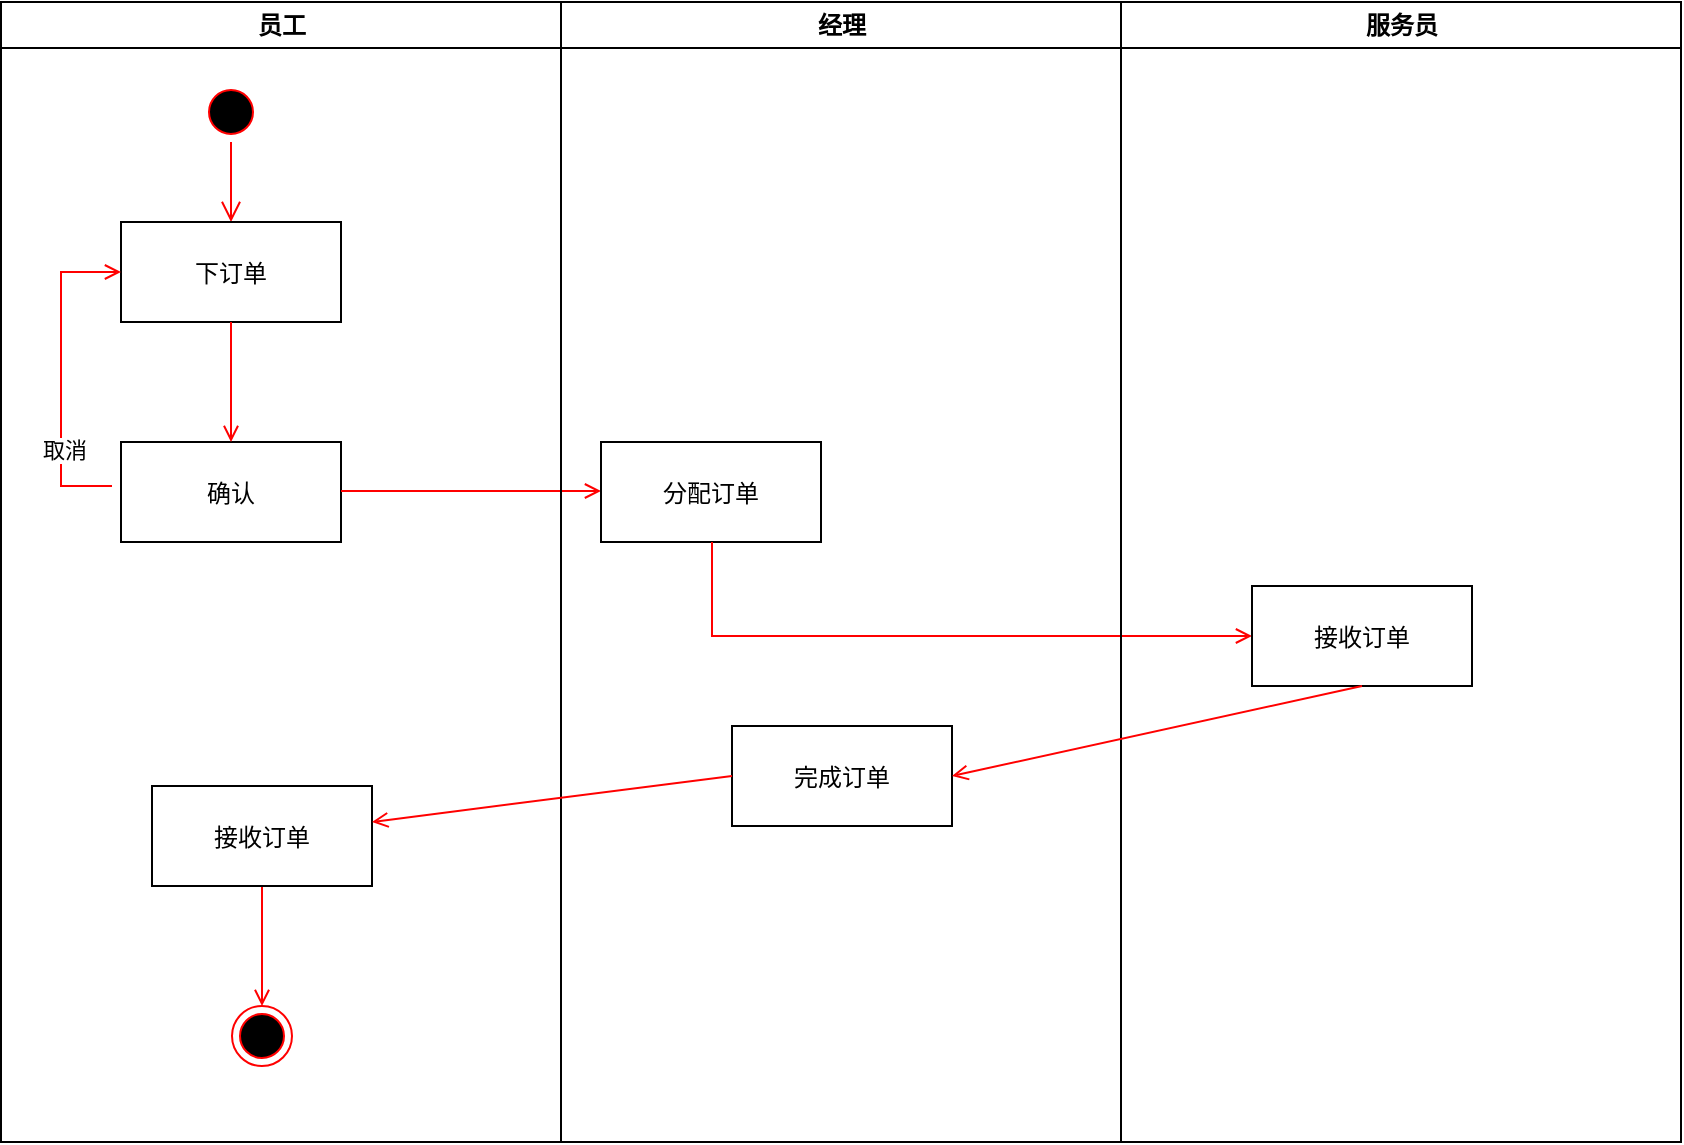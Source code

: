 <mxfile version="24.0.4" type="device">
  <diagram name="Page-1" id="e7e014a7-5840-1c2e-5031-d8a46d1fe8dd">
    <mxGraphModel dx="1278" dy="606" grid="1" gridSize="10" guides="1" tooltips="1" connect="1" arrows="1" fold="1" page="1" pageScale="1" pageWidth="1169" pageHeight="826" background="none" math="0" shadow="0">
      <root>
        <mxCell id="0" />
        <mxCell id="1" parent="0" />
        <mxCell id="2" value="员工" style="swimlane;whiteSpace=wrap" parent="1" vertex="1">
          <mxGeometry x="164.5" y="128" width="280" height="570" as="geometry" />
        </mxCell>
        <mxCell id="5" value="" style="ellipse;shape=startState;fillColor=#000000;strokeColor=#ff0000;" parent="2" vertex="1">
          <mxGeometry x="100" y="40" width="30" height="30" as="geometry" />
        </mxCell>
        <mxCell id="6" value="" style="edgeStyle=elbowEdgeStyle;elbow=horizontal;verticalAlign=bottom;endArrow=open;endSize=8;strokeColor=#FF0000;endFill=1;rounded=0" parent="2" source="5" target="7" edge="1">
          <mxGeometry x="100" y="40" as="geometry">
            <mxPoint x="115" y="110" as="targetPoint" />
          </mxGeometry>
        </mxCell>
        <mxCell id="7" value="下订单" style="" parent="2" vertex="1">
          <mxGeometry x="60" y="110" width="110" height="50" as="geometry" />
        </mxCell>
        <mxCell id="8" value="确认" style="" parent="2" vertex="1">
          <mxGeometry x="60" y="220" width="110" height="50" as="geometry" />
        </mxCell>
        <mxCell id="9" value="" style="endArrow=open;strokeColor=#FF0000;endFill=1;rounded=0" parent="2" source="7" target="8" edge="1">
          <mxGeometry relative="1" as="geometry" />
        </mxCell>
        <mxCell id="12" value="" style="edgeStyle=elbowEdgeStyle;elbow=horizontal;strokeColor=#FF0000;endArrow=open;endFill=1;rounded=0" parent="2" target="7" edge="1">
          <mxGeometry width="100" height="100" relative="1" as="geometry">
            <mxPoint x="55.5" y="242" as="sourcePoint" />
            <mxPoint x="260" y="190" as="targetPoint" />
            <Array as="points">
              <mxPoint x="30" y="250" />
            </Array>
          </mxGeometry>
        </mxCell>
        <mxCell id="jAcN_t1HdwZrbGnF97Sd-41" value="取消" style="edgeLabel;html=1;align=center;verticalAlign=middle;resizable=0;points=[];" vertex="1" connectable="0" parent="12">
          <mxGeometry x="-0.462" y="-1" relative="1" as="geometry">
            <mxPoint as="offset" />
          </mxGeometry>
        </mxCell>
        <mxCell id="20" value="" style="endArrow=open;strokeColor=#FF0000;endFill=1;rounded=0" parent="2" edge="1">
          <mxGeometry relative="1" as="geometry">
            <mxPoint x="170" y="244.5" as="sourcePoint" />
            <mxPoint x="300" y="244.5" as="targetPoint" />
          </mxGeometry>
        </mxCell>
        <mxCell id="39" value="" style="endArrow=open;strokeColor=#FF0000;endFill=1;rounded=0;exitX=0.5;exitY=1;exitDx=0;exitDy=0;entryX=0.5;entryY=0;entryDx=0;entryDy=0;" parent="2" source="jAcN_t1HdwZrbGnF97Sd-42" target="38" edge="1">
          <mxGeometry relative="1" as="geometry">
            <mxPoint x="80.399" y="352" as="sourcePoint" />
            <mxPoint x="99.995" y="510.109" as="targetPoint" />
          </mxGeometry>
        </mxCell>
        <mxCell id="38" value="" style="ellipse;shape=endState;fillColor=#000000;strokeColor=#ff0000" parent="2" vertex="1">
          <mxGeometry x="115.5" y="502" width="30" height="30" as="geometry" />
        </mxCell>
        <mxCell id="jAcN_t1HdwZrbGnF97Sd-42" value="接收订单" style="" vertex="1" parent="2">
          <mxGeometry x="75.5" y="392" width="110" height="50" as="geometry" />
        </mxCell>
        <mxCell id="3" value="经理" style="swimlane;whiteSpace=wrap" parent="1" vertex="1">
          <mxGeometry x="444.5" y="128" width="280" height="570" as="geometry" />
        </mxCell>
        <mxCell id="16" value="分配订单" style="" parent="3" vertex="1">
          <mxGeometry x="20" y="220" width="110" height="50" as="geometry" />
        </mxCell>
        <mxCell id="41" value="" style="edgeStyle=elbowEdgeStyle;elbow=horizontal;entryX=0;entryY=0.5;strokeColor=#FF0000;endArrow=open;endFill=1;rounded=0;entryDx=0;entryDy=0;" parent="3" target="33" edge="1">
          <mxGeometry width="100" height="100" relative="1" as="geometry">
            <mxPoint x="75.5" y="270" as="sourcePoint" />
            <mxPoint x="125.5" y="312.5" as="targetPoint" />
            <Array as="points">
              <mxPoint x="75.5" y="295" />
            </Array>
          </mxGeometry>
        </mxCell>
        <mxCell id="18" value="完成订单" style="" parent="3" vertex="1">
          <mxGeometry x="85.5" y="362" width="110" height="50" as="geometry" />
        </mxCell>
        <mxCell id="4" value="服务员" style="swimlane;whiteSpace=wrap" parent="1" vertex="1">
          <mxGeometry x="724.5" y="128" width="280" height="570" as="geometry" />
        </mxCell>
        <mxCell id="33" value="接收订单" style="" parent="4" vertex="1">
          <mxGeometry x="65.5" y="292" width="110" height="50" as="geometry" />
        </mxCell>
        <mxCell id="37" value="" style="edgeStyle=none;strokeColor=#FF0000;endArrow=open;endFill=1;rounded=0;exitX=0.5;exitY=1;exitDx=0;exitDy=0;entryX=1;entryY=0.5;entryDx=0;entryDy=0;" parent="1" target="18" edge="1" source="33">
          <mxGeometry width="100" height="100" relative="1" as="geometry">
            <mxPoint x="740" y="627.5" as="sourcePoint" />
            <mxPoint x="857.056" y="540" as="targetPoint" />
          </mxGeometry>
        </mxCell>
        <mxCell id="jAcN_t1HdwZrbGnF97Sd-43" value="" style="edgeStyle=none;strokeColor=#FF0000;endArrow=open;endFill=1;rounded=0;exitX=0;exitY=0.5;exitDx=0;exitDy=0;" edge="1" parent="1" source="18" target="jAcN_t1HdwZrbGnF97Sd-42">
          <mxGeometry width="100" height="100" relative="1" as="geometry">
            <mxPoint x="860" y="487.5" as="sourcePoint" />
            <mxPoint x="670" y="562.5" as="targetPoint" />
          </mxGeometry>
        </mxCell>
      </root>
    </mxGraphModel>
  </diagram>
</mxfile>
